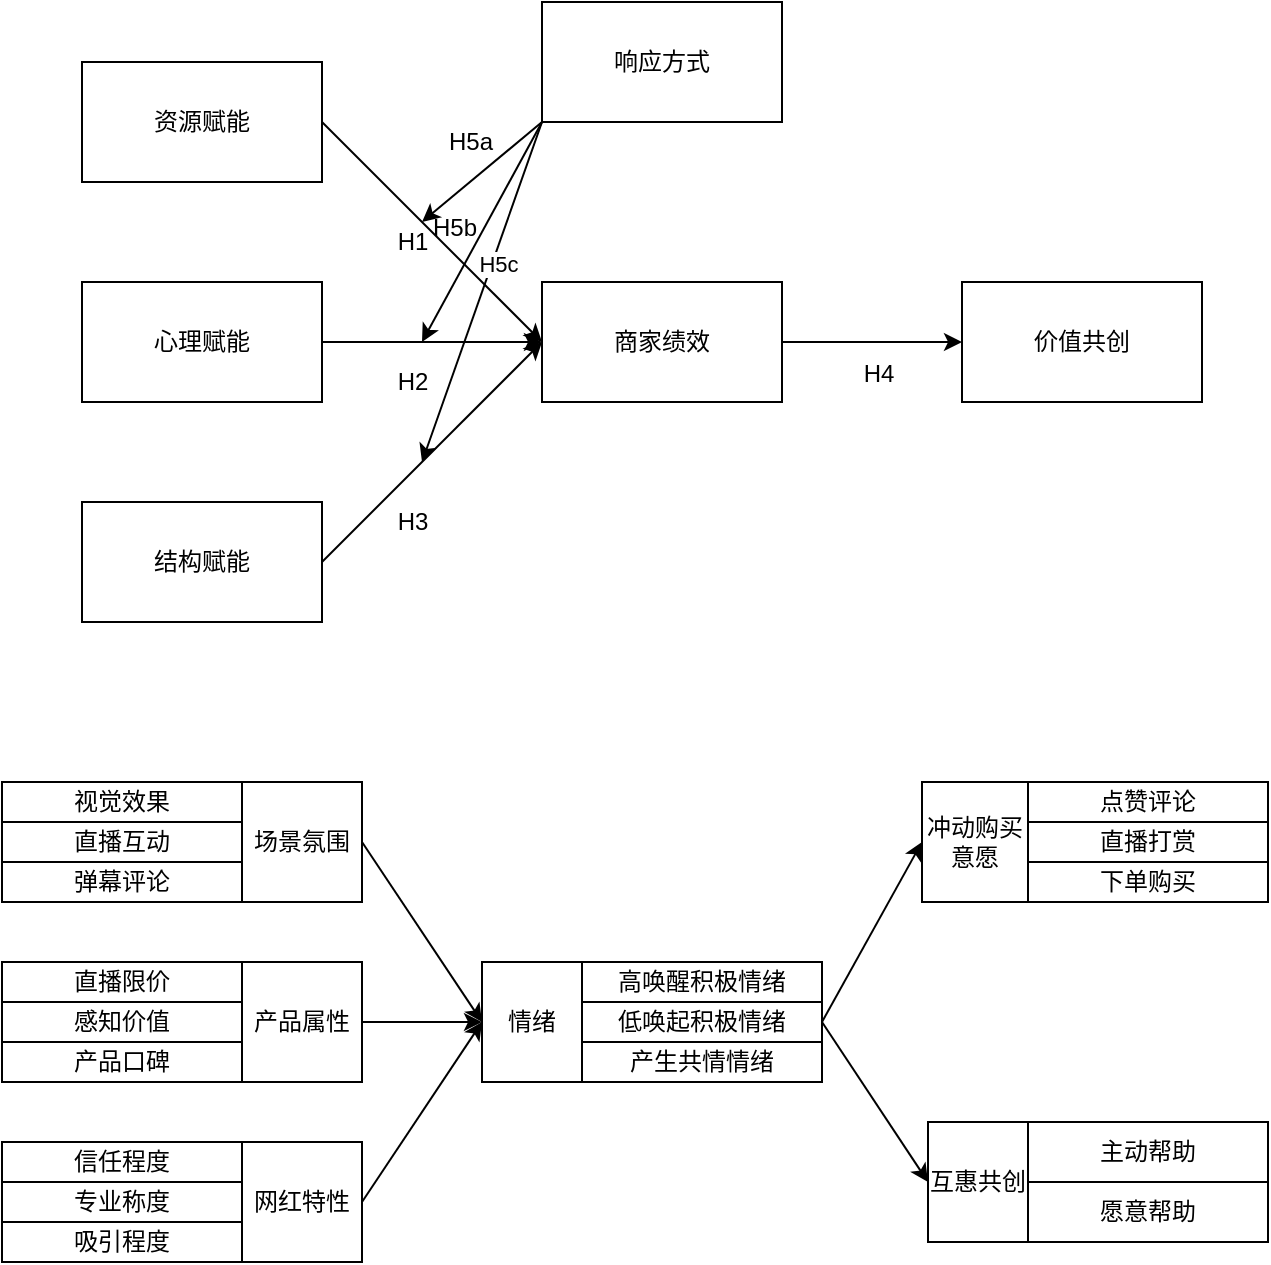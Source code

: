 <mxfile version="13.0.3" type="github"><diagram id="GDUr77yGjkfg1sBR5e3p" name="Page-1"><mxGraphModel dx="1037" dy="573" grid="0" gridSize="10" guides="1" tooltips="1" connect="1" arrows="1" fold="1" page="1" pageScale="1" pageWidth="827" pageHeight="1169" math="0" shadow="0"><root><mxCell id="0"/><mxCell id="1" parent="0"/><mxCell id="rvGTaUA01hD-SUWbWmu1-10" style="edgeStyle=none;rounded=0;orthogonalLoop=1;jettySize=auto;html=1;exitX=1;exitY=0.5;exitDx=0;exitDy=0;entryX=0;entryY=0.5;entryDx=0;entryDy=0;" edge="1" parent="1" source="rvGTaUA01hD-SUWbWmu1-1" target="rvGTaUA01hD-SUWbWmu1-5"><mxGeometry relative="1" as="geometry"/></mxCell><mxCell id="rvGTaUA01hD-SUWbWmu1-1" value="资源赋能" style="rounded=0;whiteSpace=wrap;html=1;" vertex="1" parent="1"><mxGeometry x="160" y="180" width="120" height="60" as="geometry"/></mxCell><mxCell id="rvGTaUA01hD-SUWbWmu1-11" style="edgeStyle=none;rounded=0;orthogonalLoop=1;jettySize=auto;html=1;exitX=1;exitY=0.5;exitDx=0;exitDy=0;" edge="1" parent="1" source="rvGTaUA01hD-SUWbWmu1-2"><mxGeometry relative="1" as="geometry"><mxPoint x="390" y="320" as="targetPoint"/></mxGeometry></mxCell><mxCell id="rvGTaUA01hD-SUWbWmu1-2" value="心理赋能" style="rounded=0;whiteSpace=wrap;html=1;" vertex="1" parent="1"><mxGeometry x="160" y="290" width="120" height="60" as="geometry"/></mxCell><mxCell id="rvGTaUA01hD-SUWbWmu1-12" style="edgeStyle=none;rounded=0;orthogonalLoop=1;jettySize=auto;html=1;exitX=1;exitY=0.5;exitDx=0;exitDy=0;" edge="1" parent="1" source="rvGTaUA01hD-SUWbWmu1-3"><mxGeometry relative="1" as="geometry"><mxPoint x="390" y="320" as="targetPoint"/></mxGeometry></mxCell><mxCell id="rvGTaUA01hD-SUWbWmu1-3" value="结构赋能" style="rounded=0;whiteSpace=wrap;html=1;" vertex="1" parent="1"><mxGeometry x="160" y="400" width="120" height="60" as="geometry"/></mxCell><mxCell id="rvGTaUA01hD-SUWbWmu1-14" style="edgeStyle=none;rounded=0;orthogonalLoop=1;jettySize=auto;html=1;exitX=0;exitY=1;exitDx=0;exitDy=0;" edge="1" parent="1" source="rvGTaUA01hD-SUWbWmu1-4"><mxGeometry relative="1" as="geometry"><mxPoint x="330" y="260" as="targetPoint"/></mxGeometry></mxCell><mxCell id="rvGTaUA01hD-SUWbWmu1-15" style="edgeStyle=none;rounded=0;orthogonalLoop=1;jettySize=auto;html=1;exitX=0;exitY=1;exitDx=0;exitDy=0;" edge="1" parent="1" source="rvGTaUA01hD-SUWbWmu1-4"><mxGeometry relative="1" as="geometry"><mxPoint x="330" y="320" as="targetPoint"/></mxGeometry></mxCell><mxCell id="rvGTaUA01hD-SUWbWmu1-16" style="edgeStyle=none;rounded=0;orthogonalLoop=1;jettySize=auto;html=1;exitX=0;exitY=1;exitDx=0;exitDy=0;" edge="1" parent="1" source="rvGTaUA01hD-SUWbWmu1-4"><mxGeometry relative="1" as="geometry"><mxPoint x="330" y="380" as="targetPoint"/></mxGeometry></mxCell><mxCell id="rvGTaUA01hD-SUWbWmu1-26" value="H5c" style="edgeLabel;html=1;align=center;verticalAlign=middle;resizable=0;points=[];" vertex="1" connectable="0" parent="rvGTaUA01hD-SUWbWmu1-16"><mxGeometry x="-0.18" y="3" relative="1" as="geometry"><mxPoint as="offset"/></mxGeometry></mxCell><mxCell id="rvGTaUA01hD-SUWbWmu1-4" value="响应方式" style="rounded=0;whiteSpace=wrap;html=1;" vertex="1" parent="1"><mxGeometry x="390" y="150" width="120" height="60" as="geometry"/></mxCell><mxCell id="rvGTaUA01hD-SUWbWmu1-13" style="edgeStyle=none;rounded=0;orthogonalLoop=1;jettySize=auto;html=1;exitX=1;exitY=0.5;exitDx=0;exitDy=0;entryX=0;entryY=0.5;entryDx=0;entryDy=0;" edge="1" parent="1" source="rvGTaUA01hD-SUWbWmu1-5" target="rvGTaUA01hD-SUWbWmu1-6"><mxGeometry relative="1" as="geometry"/></mxCell><mxCell id="rvGTaUA01hD-SUWbWmu1-5" value="商家绩效" style="rounded=0;whiteSpace=wrap;html=1;" vertex="1" parent="1"><mxGeometry x="390" y="290" width="120" height="60" as="geometry"/></mxCell><mxCell id="rvGTaUA01hD-SUWbWmu1-6" value="价值共创" style="rounded=0;whiteSpace=wrap;html=1;" vertex="1" parent="1"><mxGeometry x="600" y="290" width="120" height="60" as="geometry"/></mxCell><mxCell id="rvGTaUA01hD-SUWbWmu1-17" value="H1" style="text;html=1;align=center;verticalAlign=middle;resizable=0;points=[];autosize=1;" vertex="1" parent="1"><mxGeometry x="310" y="260" width="30" height="20" as="geometry"/></mxCell><mxCell id="rvGTaUA01hD-SUWbWmu1-18" value="H2" style="text;html=1;align=center;verticalAlign=middle;resizable=0;points=[];autosize=1;" vertex="1" parent="1"><mxGeometry x="310" y="330" width="30" height="20" as="geometry"/></mxCell><mxCell id="rvGTaUA01hD-SUWbWmu1-22" value="H3" style="text;html=1;align=center;verticalAlign=middle;resizable=0;points=[];autosize=1;" vertex="1" parent="1"><mxGeometry x="310" y="400" width="30" height="20" as="geometry"/></mxCell><mxCell id="rvGTaUA01hD-SUWbWmu1-23" value="H4" style="text;html=1;align=center;verticalAlign=middle;resizable=0;points=[];autosize=1;" vertex="1" parent="1"><mxGeometry x="543" y="326" width="30" height="20" as="geometry"/></mxCell><mxCell id="rvGTaUA01hD-SUWbWmu1-24" value="H5a" style="text;html=1;align=center;verticalAlign=middle;resizable=0;points=[];autosize=1;" vertex="1" parent="1"><mxGeometry x="334" y="210" width="40" height="20" as="geometry"/></mxCell><mxCell id="rvGTaUA01hD-SUWbWmu1-25" value="H5b" style="text;html=1;align=center;verticalAlign=middle;resizable=0;points=[];autosize=1;" vertex="1" parent="1"><mxGeometry x="326" y="253" width="40" height="20" as="geometry"/></mxCell><mxCell id="rvGTaUA01hD-SUWbWmu1-64" style="edgeStyle=none;rounded=0;orthogonalLoop=1;jettySize=auto;html=1;exitX=1;exitY=0.5;exitDx=0;exitDy=0;entryX=0;entryY=0.5;entryDx=0;entryDy=0;" edge="1" parent="1" source="rvGTaUA01hD-SUWbWmu1-27" target="rvGTaUA01hD-SUWbWmu1-37"><mxGeometry relative="1" as="geometry"/></mxCell><mxCell id="rvGTaUA01hD-SUWbWmu1-27" value="场景氛围" style="rounded=0;whiteSpace=wrap;html=1;" vertex="1" parent="1"><mxGeometry x="240" y="540" width="60" height="60" as="geometry"/></mxCell><mxCell id="rvGTaUA01hD-SUWbWmu1-28" value="视觉效果" style="rounded=0;whiteSpace=wrap;html=1;" vertex="1" parent="1"><mxGeometry x="120" y="540" width="120" height="20" as="geometry"/></mxCell><mxCell id="rvGTaUA01hD-SUWbWmu1-31" value="直播互动" style="rounded=0;whiteSpace=wrap;html=1;" vertex="1" parent="1"><mxGeometry x="120" y="560" width="120" height="20" as="geometry"/></mxCell><mxCell id="rvGTaUA01hD-SUWbWmu1-35" value="冲动购买意愿" style="rounded=0;whiteSpace=wrap;html=1;" vertex="1" parent="1"><mxGeometry x="580" y="540" width="53" height="60" as="geometry"/></mxCell><mxCell id="rvGTaUA01hD-SUWbWmu1-37" value="情绪" style="rounded=0;whiteSpace=wrap;html=1;" vertex="1" parent="1"><mxGeometry x="360" y="630" width="50" height="60" as="geometry"/></mxCell><mxCell id="rvGTaUA01hD-SUWbWmu1-39" value="产生共情情绪" style="rounded=0;whiteSpace=wrap;html=1;" vertex="1" parent="1"><mxGeometry x="410" y="670" width="120" height="20" as="geometry"/></mxCell><mxCell id="rvGTaUA01hD-SUWbWmu1-65" style="edgeStyle=none;rounded=0;orthogonalLoop=1;jettySize=auto;html=1;exitX=1;exitY=0.5;exitDx=0;exitDy=0;" edge="1" parent="1" source="rvGTaUA01hD-SUWbWmu1-42"><mxGeometry relative="1" as="geometry"><mxPoint x="360" y="660" as="targetPoint"/></mxGeometry></mxCell><mxCell id="rvGTaUA01hD-SUWbWmu1-42" value="产品属性" style="rounded=0;whiteSpace=wrap;html=1;" vertex="1" parent="1"><mxGeometry x="240" y="630" width="60" height="60" as="geometry"/></mxCell><mxCell id="rvGTaUA01hD-SUWbWmu1-44" value="直播限价" style="rounded=0;whiteSpace=wrap;html=1;" vertex="1" parent="1"><mxGeometry x="120" y="630" width="120" height="20" as="geometry"/></mxCell><mxCell id="rvGTaUA01hD-SUWbWmu1-46" value="高唤醒积极情绪" style="rounded=0;whiteSpace=wrap;html=1;" vertex="1" parent="1"><mxGeometry x="410" y="630" width="120" height="20" as="geometry"/></mxCell><mxCell id="rvGTaUA01hD-SUWbWmu1-47" value="互惠共创" style="rounded=0;whiteSpace=wrap;html=1;" vertex="1" parent="1"><mxGeometry x="583" y="710" width="50" height="60" as="geometry"/></mxCell><mxCell id="rvGTaUA01hD-SUWbWmu1-67" style="edgeStyle=none;rounded=0;orthogonalLoop=1;jettySize=auto;html=1;exitX=1;exitY=0.5;exitDx=0;exitDy=0;entryX=0;entryY=0.5;entryDx=0;entryDy=0;" edge="1" parent="1" source="rvGTaUA01hD-SUWbWmu1-48" target="rvGTaUA01hD-SUWbWmu1-35"><mxGeometry relative="1" as="geometry"/></mxCell><mxCell id="rvGTaUA01hD-SUWbWmu1-68" style="edgeStyle=none;rounded=0;orthogonalLoop=1;jettySize=auto;html=1;exitX=1;exitY=0.5;exitDx=0;exitDy=0;entryX=0;entryY=0.5;entryDx=0;entryDy=0;" edge="1" parent="1" source="rvGTaUA01hD-SUWbWmu1-48" target="rvGTaUA01hD-SUWbWmu1-47"><mxGeometry relative="1" as="geometry"/></mxCell><mxCell id="rvGTaUA01hD-SUWbWmu1-48" value="低唤起积极情绪" style="rounded=0;whiteSpace=wrap;html=1;" vertex="1" parent="1"><mxGeometry x="410" y="650" width="120" height="20" as="geometry"/></mxCell><mxCell id="rvGTaUA01hD-SUWbWmu1-50" value="产品口碑" style="rounded=0;whiteSpace=wrap;html=1;" vertex="1" parent="1"><mxGeometry x="120" y="670" width="120" height="20" as="geometry"/></mxCell><mxCell id="rvGTaUA01hD-SUWbWmu1-66" style="edgeStyle=none;rounded=0;orthogonalLoop=1;jettySize=auto;html=1;exitX=1;exitY=0.5;exitDx=0;exitDy=0;" edge="1" parent="1" source="rvGTaUA01hD-SUWbWmu1-51"><mxGeometry relative="1" as="geometry"><mxPoint x="360" y="660" as="targetPoint"/></mxGeometry></mxCell><mxCell id="rvGTaUA01hD-SUWbWmu1-51" value="网红特性" style="rounded=0;whiteSpace=wrap;html=1;" vertex="1" parent="1"><mxGeometry x="240" y="720" width="60" height="60" as="geometry"/></mxCell><mxCell id="rvGTaUA01hD-SUWbWmu1-52" value="感知价值" style="rounded=0;whiteSpace=wrap;html=1;" vertex="1" parent="1"><mxGeometry x="120" y="650" width="120" height="20" as="geometry"/></mxCell><mxCell id="rvGTaUA01hD-SUWbWmu1-53" value="信任程度" style="rounded=0;whiteSpace=wrap;html=1;" vertex="1" parent="1"><mxGeometry x="120" y="720" width="120" height="20" as="geometry"/></mxCell><mxCell id="rvGTaUA01hD-SUWbWmu1-54" value="吸引程度" style="rounded=0;whiteSpace=wrap;html=1;" vertex="1" parent="1"><mxGeometry x="120" y="760" width="120" height="20" as="geometry"/></mxCell><mxCell id="rvGTaUA01hD-SUWbWmu1-55" value="专业称度" style="rounded=0;whiteSpace=wrap;html=1;" vertex="1" parent="1"><mxGeometry x="120" y="740" width="120" height="20" as="geometry"/></mxCell><mxCell id="rvGTaUA01hD-SUWbWmu1-56" value="主动帮助" style="rounded=0;whiteSpace=wrap;html=1;" vertex="1" parent="1"><mxGeometry x="633" y="710" width="120" height="30" as="geometry"/></mxCell><mxCell id="rvGTaUA01hD-SUWbWmu1-58" value="愿意帮助" style="rounded=0;whiteSpace=wrap;html=1;" vertex="1" parent="1"><mxGeometry x="633" y="740" width="120" height="30" as="geometry"/></mxCell><mxCell id="rvGTaUA01hD-SUWbWmu1-60" value="点赞评论" style="rounded=0;whiteSpace=wrap;html=1;" vertex="1" parent="1"><mxGeometry x="633" y="540" width="120" height="20" as="geometry"/></mxCell><mxCell id="rvGTaUA01hD-SUWbWmu1-61" value="下单购买" style="rounded=0;whiteSpace=wrap;html=1;" vertex="1" parent="1"><mxGeometry x="633" y="580" width="120" height="20" as="geometry"/></mxCell><mxCell id="rvGTaUA01hD-SUWbWmu1-62" value="直播打赏" style="rounded=0;whiteSpace=wrap;html=1;" vertex="1" parent="1"><mxGeometry x="633" y="560" width="120" height="20" as="geometry"/></mxCell><mxCell id="rvGTaUA01hD-SUWbWmu1-63" value="弹幕评论" style="rounded=0;whiteSpace=wrap;html=1;" vertex="1" parent="1"><mxGeometry x="120" y="580" width="120" height="20" as="geometry"/></mxCell></root></mxGraphModel></diagram></mxfile>